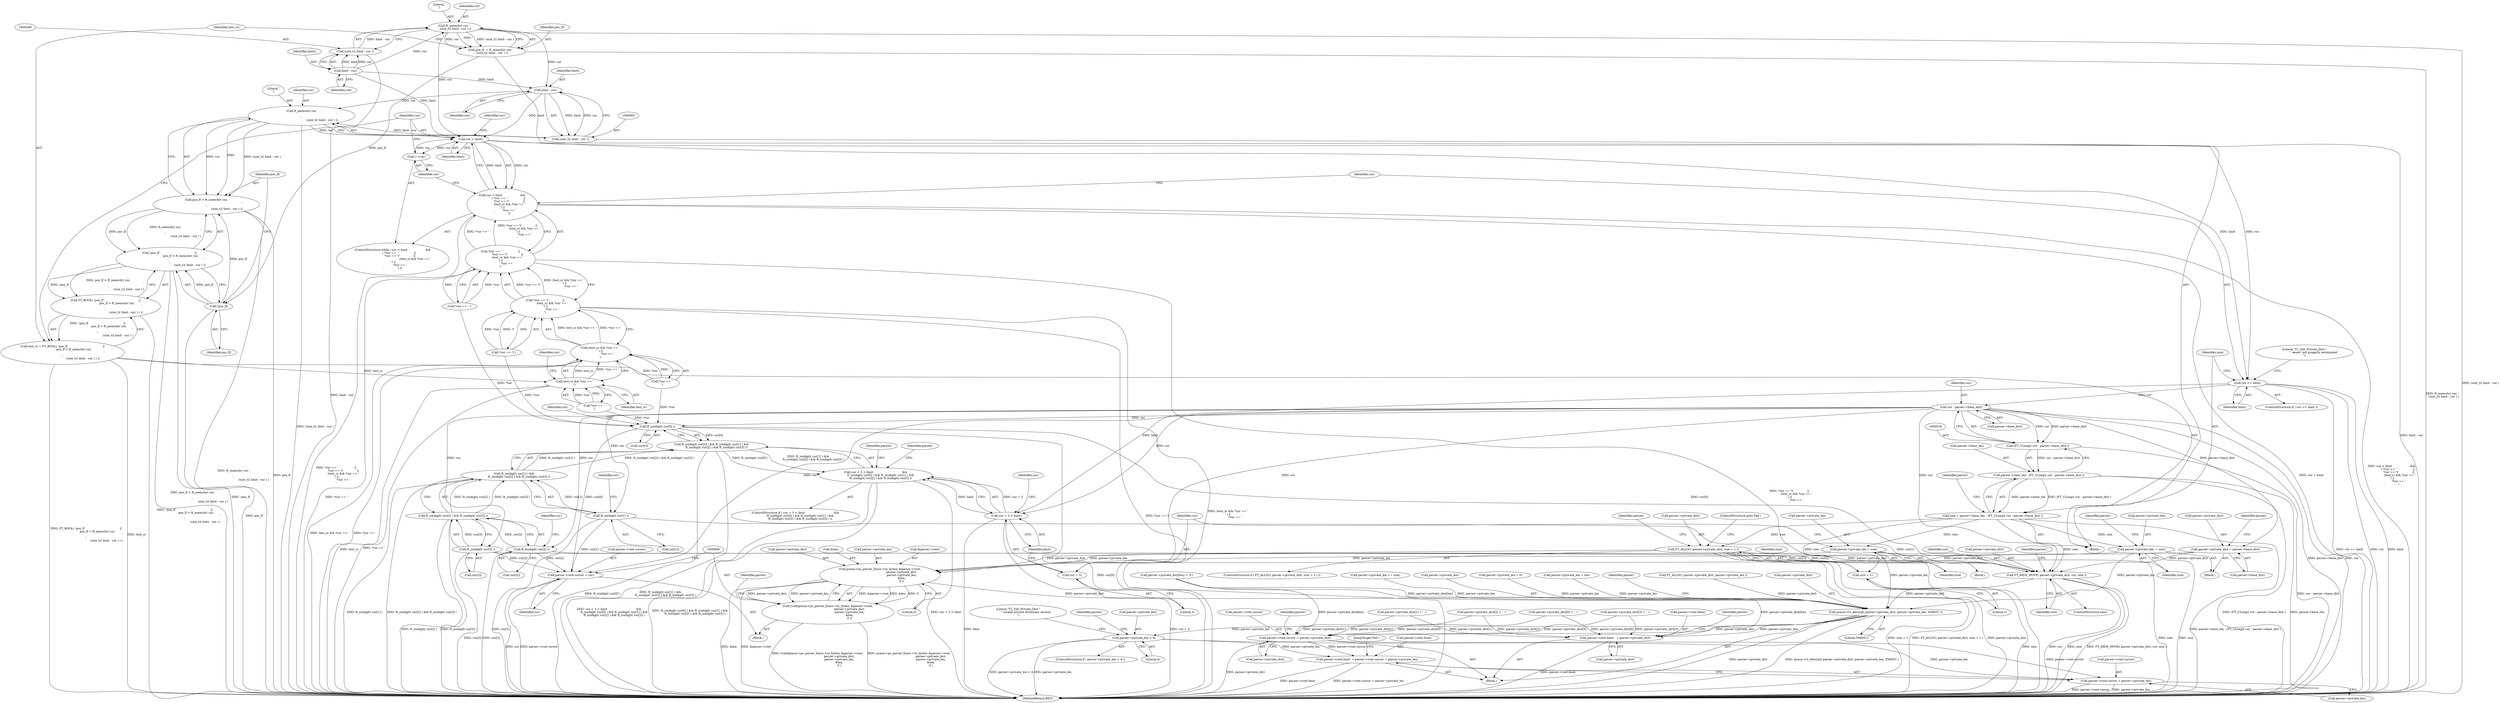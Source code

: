 digraph "0_savannah_e3058617f384cb6709f3878f753fa17aca9e3a30@API" {
"1000445" [label="(Call,ft_memchr( cur, '\n', (size_t)( limit - cur ) ))"];
"1000450" [label="(Call,limit - cur)"];
"1000448" [label="(Call,(size_t)( limit - cur ))"];
"1000443" [label="(Call,pos_lf  = ft_memchr( cur, '\n', (size_t)( limit - cur ) ))"];
"1000457" [label="(Call,!pos_lf)"];
"1000456" [label="(Call,!pos_lf                                       ||\n                         pos_lf > ft_memchr( cur,\n                                             '\r',\n                                             (size_t)( limit - cur ) ))"];
"1000455" [label="(Call,FT_BOOL( !pos_lf                                       ||\n                         pos_lf > ft_memchr( cur,\n                                             '\r',\n                                             (size_t)( limit - cur ) ) ))"];
"1000453" [label="(Call,test_cr = FT_BOOL( !pos_lf                                       ||\n                         pos_lf > ft_memchr( cur,\n                                             '\r',\n                                             (size_t)( limit - cur ) ) ))"];
"1000485" [label="(Call,test_cr && *cur == '\r')"];
"1000484" [label="(Call,(test_cr && *cur == '\r' ) ||\n                *cur == '\n')"];
"1000479" [label="(Call,*cur == '\t'               ||\n                (test_cr && *cur == '\r' ) ||\n                *cur == '\n')"];
"1000474" [label="(Call,*cur == ' '                ||\n                *cur == '\t'               ||\n                (test_cr && *cur == '\r' ) ||\n                *cur == '\n')"];
"1000470" [label="(Call,cur < limit                    &&\n              ( *cur == ' '                ||\n                *cur == '\t'               ||\n                (test_cr && *cur == '\r' ) ||\n                *cur == '\n'               ))"];
"1000459" [label="(Call,pos_lf > ft_memchr( cur,\n                                             '\r',\n                                             (size_t)( limit - cur ) ))"];
"1000466" [label="(Call,limit - cur)"];
"1000461" [label="(Call,ft_memchr( cur,\n                                             '\r',\n                                             (size_t)( limit - cur ) ))"];
"1000471" [label="(Call,cur < limit)"];
"1000495" [label="(Call,++cur)"];
"1000498" [label="(Call,cur >= limit)"];
"1000517" [label="(Call,cur - parser->base_dict)"];
"1000515" [label="(Call,(FT_ULong)( cur - parser->base_dict ))"];
"1000511" [label="(Call,parser->base_len - (FT_ULong)( cur - parser->base_dict ))"];
"1000509" [label="(Call,size = parser->base_len - (FT_ULong)( cur - parser->base_dict ))"];
"1000528" [label="(Call,FT_ALLOC( parser->private_dict, size + 1 ))"];
"1000607" [label="(Call,psaux->ps_parser_funcs->to_bytes( &parser->root,\n                                                parser->private_dict,\n                                                parser->private_len,\n                                                &len,\n                                                0 ))"];
"1000605" [label="(Call,(void)psaux->ps_parser_funcs->to_bytes( &parser->root,\n                                                parser->private_dict,\n                                                parser->private_len,\n                                                &len,\n                                                0 ))"];
"1000640" [label="(Call,psaux->t1_decrypt( parser->private_dict, parser->private_len, 55665U ))"];
"1000649" [label="(Call,parser->private_len < 4)"];
"1000708" [label="(Call,parser->root.limit  = parser->root.cursor + parser->private_len)"];
"1000714" [label="(Call,parser->root.cursor + parser->private_len)"];
"1000690" [label="(Call,parser->root.base   = parser->private_dict)"];
"1000699" [label="(Call,parser->root.cursor = parser->private_dict)"];
"1000634" [label="(Call,FT_MEM_MOVE( parser->private_dict, cur, size ))"];
"1000532" [label="(Call,size + 1)"];
"1000536" [label="(Call,parser->private_len = size)"];
"1000555" [label="(Call,parser->private_len  = size)"];
"1000548" [label="(Call,parser->private_dict = parser->base_dict)"];
"1000572" [label="(Call,cur + 3 < limit)"];
"1000571" [label="(Call,cur + 3 < limit                                &&\n           ft_isxdigit( cur[0] ) && ft_isxdigit( cur[1] ) &&\n           ft_isxdigit( cur[2] ) && ft_isxdigit( cur[3] ))"];
"1000573" [label="(Call,cur + 3)"];
"1000578" [label="(Call,ft_isxdigit( cur[0] ))"];
"1000577" [label="(Call,ft_isxdigit( cur[0] ) && ft_isxdigit( cur[1] ) &&\n           ft_isxdigit( cur[2] ) && ft_isxdigit( cur[3] ))"];
"1000598" [label="(Call,parser->root.cursor = cur)"];
"1000583" [label="(Call,ft_isxdigit( cur[1] ))"];
"1000582" [label="(Call,ft_isxdigit( cur[1] ) &&\n           ft_isxdigit( cur[2] ) && ft_isxdigit( cur[3] ))"];
"1000588" [label="(Call,ft_isxdigit( cur[2] ))"];
"1000587" [label="(Call,ft_isxdigit( cur[2] ) && ft_isxdigit( cur[3] ))"];
"1000592" [label="(Call,ft_isxdigit( cur[3] ))"];
"1000464" [label="(Call,(size_t)( limit - cur ))"];
"1000641" [label="(Call,parser->private_dict)"];
"1000484" [label="(Call,(test_cr && *cur == '\r' ) ||\n                *cur == '\n')"];
"1000500" [label="(Identifier,limit)"];
"1000272" [label="(Block,)"];
"1000640" [label="(Call,psaux->t1_decrypt( parser->private_dict, parser->private_len, 55665U ))"];
"1000607" [label="(Call,psaux->ps_parser_funcs->to_bytes( &parser->root,\n                                                parser->private_dict,\n                                                parser->private_len,\n                                                &len,\n                                                0 ))"];
"1000468" [label="(Identifier,cur)"];
"1000452" [label="(Identifier,cur)"];
"1000705" [label="(Call,parser->private_dict)"];
"1000570" [label="(ControlStructure,if ( cur + 3 < limit                                &&\n           ft_isxdigit( cur[0] ) && ft_isxdigit( cur[1] ) &&\n           ft_isxdigit( cur[2] ) && ft_isxdigit( cur[3] ) ))"];
"1000549" [label="(Call,parser->private_dict)"];
"1000708" [label="(Call,parser->root.limit  = parser->root.cursor + parser->private_len)"];
"1000462" [label="(Identifier,cur)"];
"1000472" [label="(Identifier,cur)"];
"1000456" [label="(Call,!pos_lf                                       ||\n                         pos_lf > ft_memchr( cur,\n                                             '\r',\n                                             (size_t)( limit - cur ) ))"];
"1000572" [label="(Call,cur + 3 < limit)"];
"1000447" [label="(Literal,'\n')"];
"1000497" [label="(ControlStructure,if ( cur >= limit ))"];
"1000266" [label="(Call,parser->private_len += size)"];
"1000571" [label="(Call,cur + 3 < limit                                &&\n           ft_isxdigit( cur[0] ) && ft_isxdigit( cur[1] ) &&\n           ft_isxdigit( cur[2] ) && ft_isxdigit( cur[3] ))"];
"1000471" [label="(Call,cur < limit)"];
"1000458" [label="(Identifier,pos_lf)"];
"1000638" [label="(Identifier,cur)"];
"1000486" [label="(Identifier,test_cr)"];
"1000720" [label="(Call,parser->private_len)"];
"1000644" [label="(Call,parser->private_len)"];
"1000620" [label="(Literal,0)"];
"1000605" [label="(Call,(void)psaux->ps_parser_funcs->to_bytes( &parser->root,\n                                                parser->private_dict,\n                                                parser->private_len,\n                                                &len,\n                                                0 ))"];
"1000690" [label="(Call,parser->root.base   = parser->private_dict)"];
"1000576" [label="(Identifier,limit)"];
"1000696" [label="(Call,parser->private_dict)"];
"1000615" [label="(Call,parser->private_len)"];
"1000700" [label="(Call,parser->root.cursor)"];
"1000455" [label="(Call,FT_BOOL( !pos_lf                                       ||\n                         pos_lf > ft_memchr( cur,\n                                             '\r',\n                                             (size_t)( limit - cur ) ) ))"];
"1000519" [label="(Call,parser->base_dict)"];
"1000477" [label="(Identifier,cur)"];
"1000515" [label="(Call,(FT_ULong)( cur - parser->base_dict ))"];
"1000579" [label="(Call,cur[0])"];
"1000578" [label="(Call,ft_isxdigit( cur[0] ))"];
"1000555" [label="(Call,parser->private_len  = size)"];
"1000141" [label="(Block,)"];
"1000445" [label="(Call,ft_memchr( cur, '\n', (size_t)( limit - cur ) ))"];
"1000510" [label="(Identifier,size)"];
"1000699" [label="(Call,parser->root.cursor = parser->private_dict)"];
"1000669" [label="(Call,parser->private_dict[1] = ' ')"];
"1000491" [label="(Call,*cur == '\n')"];
"1000538" [label="(Identifier,parser)"];
"1000650" [label="(Call,parser->private_len)"];
"1000512" [label="(Call,parser->base_len)"];
"1000469" [label="(ControlStructure,while ( cur < limit                    &&\n              ( *cur == ' '                ||\n                *cur == '\t'               ||\n                (test_cr && *cur == '\r' ) ||\n                *cur == '\n'               ) ))"];
"1000475" [label="(Call,*cur == ' ')"];
"1000229" [label="(Call,parser->private_len = 0)"];
"1000608" [label="(Call,&parser->root)"];
"1000711" [label="(Identifier,parser)"];
"1000683" [label="(Call,parser->private_dict[3] = ' ')"];
"1000557" [label="(Identifier,parser)"];
"1000470" [label="(Call,cur < limit                    &&\n              ( *cur == ' '                ||\n                *cur == '\t'               ||\n                (test_cr && *cur == '\r' ) ||\n                *cur == '\n'               ))"];
"1000450" [label="(Call,limit - cur)"];
"1000473" [label="(Identifier,limit)"];
"1000532" [label="(Call,size + 1)"];
"1000639" [label="(Identifier,size)"];
"1000542" [label="(Block,)"];
"1000575" [label="(Literal,3)"];
"1000582" [label="(Call,ft_isxdigit( cur[1] ) &&\n           ft_isxdigit( cur[2] ) && ft_isxdigit( cur[3] ))"];
"1000633" [label="(ControlStructure,else)"];
"1000463" [label="(Literal,'\r')"];
"1000662" [label="(Call,parser->private_dict[0] = ' ')"];
"1000593" [label="(Call,cur[3])"];
"1000474" [label="(Call,*cur == ' '                ||\n                *cur == '\t'               ||\n                (test_cr && *cur == '\r' ) ||\n                *cur == '\n')"];
"1000727" [label="(MethodReturn,RET)"];
"1000536" [label="(Call,parser->private_len = size)"];
"1000460" [label="(Identifier,pos_lf)"];
"1000612" [label="(Call,parser->private_dict)"];
"1000459" [label="(Call,pos_lf > ft_memchr( cur,\n                                             '\r',\n                                             (size_t)( limit - cur ) ))"];
"1000499" [label="(Identifier,cur)"];
"1000503" [label="(Literal,\"T1_Get_Private_Dict:\"\n                   \" `eexec' not properly terminated\n\")"];
"1000723" [label="(JumpTarget,Fail:)"];
"1000584" [label="(Call,cur[1])"];
"1000635" [label="(Call,parser->private_dict)"];
"1000656" [label="(Literal,\"T1_Get_Private_Dict:\"\n                 \" invalid private dictionary section\n\")"];
"1000457" [label="(Call,!pos_lf)"];
"1000583" [label="(Call,ft_isxdigit( cur[1] ))"];
"1000588" [label="(Call,ft_isxdigit( cur[2] ))"];
"1000443" [label="(Call,pos_lf  = ft_memchr( cur, '\n', (size_t)( limit - cur ) ))"];
"1000537" [label="(Call,parser->private_len)"];
"1000634" [label="(Call,FT_MEM_MOVE( parser->private_dict, cur, size ))"];
"1000621" [label="(Call,parser->private_len = len)"];
"1000559" [label="(Identifier,size)"];
"1000466" [label="(Call,limit - cur)"];
"1000552" [label="(Call,parser->base_dict)"];
"1000598" [label="(Call,parser->root.cursor = cur)"];
"1000464" [label="(Call,(size_t)( limit - cur ))"];
"1000691" [label="(Call,parser->root.base)"];
"1000493" [label="(Identifier,cur)"];
"1000496" [label="(Identifier,cur)"];
"1000577" [label="(Call,ft_isxdigit( cur[0] ) && ft_isxdigit( cur[1] ) &&\n           ft_isxdigit( cur[2] ) && ft_isxdigit( cur[3] ))"];
"1000511" [label="(Call,parser->base_len - (FT_ULong)( cur - parser->base_dict ))"];
"1000715" [label="(Call,parser->root.cursor)"];
"1000495" [label="(Call,++cur)"];
"1000498" [label="(Call,cur >= limit)"];
"1000626" [label="(Call,parser->private_dict[len] = '\0')"];
"1000580" [label="(Identifier,cur)"];
"1000601" [label="(Identifier,parser)"];
"1000648" [label="(ControlStructure,if ( parser->private_len < 4 ))"];
"1000665" [label="(Identifier,parser)"];
"1000479" [label="(Call,*cur == '\t'               ||\n                (test_cr && *cur == '\r' ) ||\n                *cur == '\n')"];
"1000642" [label="(Identifier,parser)"];
"1000604" [label="(Identifier,cur)"];
"1000509" [label="(Call,size = parser->base_len - (FT_ULong)( cur - parser->base_dict ))"];
"1000585" [label="(Identifier,cur)"];
"1000562" [label="(Identifier,parser)"];
"1000653" [label="(Literal,4)"];
"1000487" [label="(Call,*cur == '\r')"];
"1000548" [label="(Call,parser->private_dict = parser->base_dict)"];
"1000623" [label="(Identifier,parser)"];
"1000587" [label="(Call,ft_isxdigit( cur[2] ) && ft_isxdigit( cur[3] ))"];
"1000451" [label="(Identifier,limit)"];
"1000454" [label="(Identifier,test_cr)"];
"1000594" [label="(Identifier,cur)"];
"1000529" [label="(Call,parser->private_dict)"];
"1000533" [label="(Identifier,size)"];
"1000556" [label="(Call,parser->private_len)"];
"1000446" [label="(Identifier,cur)"];
"1000590" [label="(Identifier,cur)"];
"1000480" [label="(Call,*cur == '\t')"];
"1000526" [label="(Block,)"];
"1000618" [label="(Call,&len)"];
"1000534" [label="(Literal,1)"];
"1000528" [label="(Call,FT_ALLOC( parser->private_dict, size + 1 ))"];
"1000527" [label="(ControlStructure,if ( FT_ALLOC( parser->private_dict, size + 1 ) ))"];
"1000467" [label="(Identifier,limit)"];
"1000636" [label="(Identifier,parser)"];
"1000596" [label="(Block,)"];
"1000517" [label="(Call,cur - parser->base_dict)"];
"1000647" [label="(Literal,55665U)"];
"1000651" [label="(Identifier,parser)"];
"1000485" [label="(Call,test_cr && *cur == '\r')"];
"1000221" [label="(Call,FT_ALLOC( parser->private_dict, parser->private_len ))"];
"1000573" [label="(Call,cur + 3)"];
"1000589" [label="(Call,cur[2])"];
"1000574" [label="(Identifier,cur)"];
"1000448" [label="(Call,(size_t)( limit - cur ))"];
"1000540" [label="(Identifier,size)"];
"1000524" [label="(Identifier,parser)"];
"1000461" [label="(Call,ft_memchr( cur,\n                                             '\r',\n                                             (size_t)( limit - cur ) ))"];
"1000535" [label="(ControlStructure,goto Fail;)"];
"1000453" [label="(Call,test_cr = FT_BOOL( !pos_lf                                       ||\n                         pos_lf > ft_memchr( cur,\n                                             '\r',\n                                             (size_t)( limit - cur ) ) ))"];
"1000592" [label="(Call,ft_isxdigit( cur[3] ))"];
"1000444" [label="(Identifier,pos_lf)"];
"1000599" [label="(Call,parser->root.cursor)"];
"1000676" [label="(Call,parser->private_dict[2] = ' ')"];
"1000702" [label="(Identifier,parser)"];
"1000714" [label="(Call,parser->root.cursor + parser->private_len)"];
"1000709" [label="(Call,parser->root.limit)"];
"1000649" [label="(Call,parser->private_len < 4)"];
"1000518" [label="(Identifier,cur)"];
"1000445" -> "1000443"  [label="AST: "];
"1000445" -> "1000448"  [label="CFG: "];
"1000446" -> "1000445"  [label="AST: "];
"1000447" -> "1000445"  [label="AST: "];
"1000448" -> "1000445"  [label="AST: "];
"1000443" -> "1000445"  [label="CFG: "];
"1000445" -> "1000727"  [label="DDG: (size_t)( limit - cur )"];
"1000445" -> "1000443"  [label="DDG: cur"];
"1000445" -> "1000443"  [label="DDG: '\n'"];
"1000445" -> "1000443"  [label="DDG: (size_t)( limit - cur )"];
"1000450" -> "1000445"  [label="DDG: cur"];
"1000448" -> "1000445"  [label="DDG: limit - cur"];
"1000445" -> "1000466"  [label="DDG: cur"];
"1000445" -> "1000471"  [label="DDG: cur"];
"1000450" -> "1000448"  [label="AST: "];
"1000450" -> "1000452"  [label="CFG: "];
"1000451" -> "1000450"  [label="AST: "];
"1000452" -> "1000450"  [label="AST: "];
"1000448" -> "1000450"  [label="CFG: "];
"1000450" -> "1000448"  [label="DDG: limit"];
"1000450" -> "1000448"  [label="DDG: cur"];
"1000450" -> "1000466"  [label="DDG: limit"];
"1000450" -> "1000471"  [label="DDG: limit"];
"1000449" -> "1000448"  [label="AST: "];
"1000448" -> "1000727"  [label="DDG: limit - cur"];
"1000443" -> "1000272"  [label="AST: "];
"1000444" -> "1000443"  [label="AST: "];
"1000454" -> "1000443"  [label="CFG: "];
"1000443" -> "1000727"  [label="DDG: ft_memchr( cur, '\n', (size_t)( limit - cur ) )"];
"1000443" -> "1000457"  [label="DDG: pos_lf"];
"1000457" -> "1000456"  [label="AST: "];
"1000457" -> "1000458"  [label="CFG: "];
"1000458" -> "1000457"  [label="AST: "];
"1000460" -> "1000457"  [label="CFG: "];
"1000456" -> "1000457"  [label="CFG: "];
"1000457" -> "1000727"  [label="DDG: pos_lf"];
"1000457" -> "1000456"  [label="DDG: pos_lf"];
"1000457" -> "1000459"  [label="DDG: pos_lf"];
"1000456" -> "1000455"  [label="AST: "];
"1000456" -> "1000459"  [label="CFG: "];
"1000459" -> "1000456"  [label="AST: "];
"1000455" -> "1000456"  [label="CFG: "];
"1000456" -> "1000727"  [label="DDG: pos_lf > ft_memchr( cur,\n                                             '\r',\n                                             (size_t)( limit - cur ) )"];
"1000456" -> "1000727"  [label="DDG: !pos_lf"];
"1000456" -> "1000455"  [label="DDG: !pos_lf"];
"1000456" -> "1000455"  [label="DDG: pos_lf > ft_memchr( cur,\n                                             '\r',\n                                             (size_t)( limit - cur ) )"];
"1000459" -> "1000456"  [label="DDG: pos_lf"];
"1000459" -> "1000456"  [label="DDG: ft_memchr( cur,\n                                             '\r',\n                                             (size_t)( limit - cur ) )"];
"1000455" -> "1000453"  [label="AST: "];
"1000453" -> "1000455"  [label="CFG: "];
"1000455" -> "1000727"  [label="DDG: !pos_lf                                       ||\n                         pos_lf > ft_memchr( cur,\n                                             '\r',\n                                             (size_t)( limit - cur ) )"];
"1000455" -> "1000453"  [label="DDG: !pos_lf                                       ||\n                         pos_lf > ft_memchr( cur,\n                                             '\r',\n                                             (size_t)( limit - cur ) )"];
"1000453" -> "1000272"  [label="AST: "];
"1000454" -> "1000453"  [label="AST: "];
"1000472" -> "1000453"  [label="CFG: "];
"1000453" -> "1000727"  [label="DDG: FT_BOOL( !pos_lf                                       ||\n                         pos_lf > ft_memchr( cur,\n                                             '\r',\n                                             (size_t)( limit - cur ) ) )"];
"1000453" -> "1000727"  [label="DDG: test_cr"];
"1000453" -> "1000485"  [label="DDG: test_cr"];
"1000485" -> "1000484"  [label="AST: "];
"1000485" -> "1000486"  [label="CFG: "];
"1000485" -> "1000487"  [label="CFG: "];
"1000486" -> "1000485"  [label="AST: "];
"1000487" -> "1000485"  [label="AST: "];
"1000493" -> "1000485"  [label="CFG: "];
"1000484" -> "1000485"  [label="CFG: "];
"1000485" -> "1000727"  [label="DDG: test_cr"];
"1000485" -> "1000727"  [label="DDG: *cur == '\r'"];
"1000485" -> "1000484"  [label="DDG: test_cr"];
"1000485" -> "1000484"  [label="DDG: *cur == '\r'"];
"1000487" -> "1000485"  [label="DDG: *cur"];
"1000487" -> "1000485"  [label="DDG: '\r'"];
"1000484" -> "1000479"  [label="AST: "];
"1000484" -> "1000491"  [label="CFG: "];
"1000491" -> "1000484"  [label="AST: "];
"1000479" -> "1000484"  [label="CFG: "];
"1000484" -> "1000727"  [label="DDG: *cur == '\n'"];
"1000484" -> "1000727"  [label="DDG: test_cr && *cur == '\r'"];
"1000484" -> "1000479"  [label="DDG: test_cr && *cur == '\r'"];
"1000484" -> "1000479"  [label="DDG: *cur == '\n'"];
"1000491" -> "1000484"  [label="DDG: *cur"];
"1000491" -> "1000484"  [label="DDG: '\n'"];
"1000479" -> "1000474"  [label="AST: "];
"1000479" -> "1000480"  [label="CFG: "];
"1000480" -> "1000479"  [label="AST: "];
"1000474" -> "1000479"  [label="CFG: "];
"1000479" -> "1000727"  [label="DDG: *cur == '\t'"];
"1000479" -> "1000727"  [label="DDG: (test_cr && *cur == '\r' ) ||\n                *cur == '\n'"];
"1000479" -> "1000474"  [label="DDG: *cur == '\t'"];
"1000479" -> "1000474"  [label="DDG: (test_cr && *cur == '\r' ) ||\n                *cur == '\n'"];
"1000480" -> "1000479"  [label="DDG: *cur"];
"1000480" -> "1000479"  [label="DDG: '\t'"];
"1000474" -> "1000470"  [label="AST: "];
"1000474" -> "1000475"  [label="CFG: "];
"1000475" -> "1000474"  [label="AST: "];
"1000470" -> "1000474"  [label="CFG: "];
"1000474" -> "1000727"  [label="DDG: *cur == '\t'               ||\n                (test_cr && *cur == '\r' ) ||\n                *cur == '\n'"];
"1000474" -> "1000727"  [label="DDG: *cur == ' '"];
"1000474" -> "1000470"  [label="DDG: *cur == ' '"];
"1000474" -> "1000470"  [label="DDG: *cur == '\t'               ||\n                (test_cr && *cur == '\r' ) ||\n                *cur == '\n'"];
"1000475" -> "1000474"  [label="DDG: *cur"];
"1000475" -> "1000474"  [label="DDG: ' '"];
"1000470" -> "1000469"  [label="AST: "];
"1000470" -> "1000471"  [label="CFG: "];
"1000471" -> "1000470"  [label="AST: "];
"1000496" -> "1000470"  [label="CFG: "];
"1000499" -> "1000470"  [label="CFG: "];
"1000470" -> "1000727"  [label="DDG: *cur == ' '                ||\n                *cur == '\t'               ||\n                (test_cr && *cur == '\r' ) ||\n                *cur == '\n'"];
"1000470" -> "1000727"  [label="DDG: cur < limit"];
"1000470" -> "1000727"  [label="DDG: cur < limit                    &&\n              ( *cur == ' '                ||\n                *cur == '\t'               ||\n                (test_cr && *cur == '\r' ) ||\n                *cur == '\n'               )"];
"1000471" -> "1000470"  [label="DDG: cur"];
"1000471" -> "1000470"  [label="DDG: limit"];
"1000459" -> "1000461"  [label="CFG: "];
"1000460" -> "1000459"  [label="AST: "];
"1000461" -> "1000459"  [label="AST: "];
"1000459" -> "1000727"  [label="DDG: ft_memchr( cur,\n                                             '\r',\n                                             (size_t)( limit - cur ) )"];
"1000459" -> "1000727"  [label="DDG: pos_lf"];
"1000461" -> "1000459"  [label="DDG: cur"];
"1000461" -> "1000459"  [label="DDG: '\r'"];
"1000461" -> "1000459"  [label="DDG: (size_t)( limit - cur )"];
"1000466" -> "1000464"  [label="AST: "];
"1000466" -> "1000468"  [label="CFG: "];
"1000467" -> "1000466"  [label="AST: "];
"1000468" -> "1000466"  [label="AST: "];
"1000464" -> "1000466"  [label="CFG: "];
"1000466" -> "1000461"  [label="DDG: cur"];
"1000466" -> "1000464"  [label="DDG: limit"];
"1000466" -> "1000464"  [label="DDG: cur"];
"1000466" -> "1000471"  [label="DDG: limit"];
"1000461" -> "1000464"  [label="CFG: "];
"1000462" -> "1000461"  [label="AST: "];
"1000463" -> "1000461"  [label="AST: "];
"1000464" -> "1000461"  [label="AST: "];
"1000461" -> "1000727"  [label="DDG: (size_t)( limit - cur )"];
"1000464" -> "1000461"  [label="DDG: limit - cur"];
"1000461" -> "1000471"  [label="DDG: cur"];
"1000471" -> "1000473"  [label="CFG: "];
"1000472" -> "1000471"  [label="AST: "];
"1000473" -> "1000471"  [label="AST: "];
"1000477" -> "1000471"  [label="CFG: "];
"1000495" -> "1000471"  [label="DDG: cur"];
"1000471" -> "1000495"  [label="DDG: cur"];
"1000471" -> "1000498"  [label="DDG: cur"];
"1000471" -> "1000498"  [label="DDG: limit"];
"1000495" -> "1000469"  [label="AST: "];
"1000495" -> "1000496"  [label="CFG: "];
"1000496" -> "1000495"  [label="AST: "];
"1000472" -> "1000495"  [label="CFG: "];
"1000498" -> "1000497"  [label="AST: "];
"1000498" -> "1000500"  [label="CFG: "];
"1000499" -> "1000498"  [label="AST: "];
"1000500" -> "1000498"  [label="AST: "];
"1000503" -> "1000498"  [label="CFG: "];
"1000510" -> "1000498"  [label="CFG: "];
"1000498" -> "1000727"  [label="DDG: cur >= limit"];
"1000498" -> "1000727"  [label="DDG: cur"];
"1000498" -> "1000727"  [label="DDG: limit"];
"1000498" -> "1000517"  [label="DDG: cur"];
"1000498" -> "1000572"  [label="DDG: limit"];
"1000517" -> "1000515"  [label="AST: "];
"1000517" -> "1000519"  [label="CFG: "];
"1000518" -> "1000517"  [label="AST: "];
"1000519" -> "1000517"  [label="AST: "];
"1000515" -> "1000517"  [label="CFG: "];
"1000517" -> "1000727"  [label="DDG: parser->base_dict"];
"1000517" -> "1000727"  [label="DDG: cur"];
"1000517" -> "1000515"  [label="DDG: cur"];
"1000517" -> "1000515"  [label="DDG: parser->base_dict"];
"1000517" -> "1000548"  [label="DDG: parser->base_dict"];
"1000517" -> "1000572"  [label="DDG: cur"];
"1000517" -> "1000573"  [label="DDG: cur"];
"1000517" -> "1000578"  [label="DDG: cur"];
"1000517" -> "1000583"  [label="DDG: cur"];
"1000517" -> "1000588"  [label="DDG: cur"];
"1000517" -> "1000592"  [label="DDG: cur"];
"1000517" -> "1000598"  [label="DDG: cur"];
"1000517" -> "1000634"  [label="DDG: cur"];
"1000515" -> "1000511"  [label="AST: "];
"1000516" -> "1000515"  [label="AST: "];
"1000511" -> "1000515"  [label="CFG: "];
"1000515" -> "1000727"  [label="DDG: cur - parser->base_dict"];
"1000515" -> "1000511"  [label="DDG: cur - parser->base_dict"];
"1000511" -> "1000509"  [label="AST: "];
"1000512" -> "1000511"  [label="AST: "];
"1000509" -> "1000511"  [label="CFG: "];
"1000511" -> "1000727"  [label="DDG: (FT_ULong)( cur - parser->base_dict )"];
"1000511" -> "1000727"  [label="DDG: parser->base_len"];
"1000511" -> "1000509"  [label="DDG: parser->base_len"];
"1000511" -> "1000509"  [label="DDG: (FT_ULong)( cur - parser->base_dict )"];
"1000509" -> "1000272"  [label="AST: "];
"1000510" -> "1000509"  [label="AST: "];
"1000524" -> "1000509"  [label="CFG: "];
"1000509" -> "1000727"  [label="DDG: parser->base_len - (FT_ULong)( cur - parser->base_dict )"];
"1000509" -> "1000528"  [label="DDG: size"];
"1000509" -> "1000532"  [label="DDG: size"];
"1000509" -> "1000536"  [label="DDG: size"];
"1000509" -> "1000555"  [label="DDG: size"];
"1000509" -> "1000634"  [label="DDG: size"];
"1000528" -> "1000527"  [label="AST: "];
"1000528" -> "1000532"  [label="CFG: "];
"1000529" -> "1000528"  [label="AST: "];
"1000532" -> "1000528"  [label="AST: "];
"1000535" -> "1000528"  [label="CFG: "];
"1000538" -> "1000528"  [label="CFG: "];
"1000528" -> "1000727"  [label="DDG: FT_ALLOC( parser->private_dict, size + 1 )"];
"1000528" -> "1000727"  [label="DDG: parser->private_dict"];
"1000528" -> "1000727"  [label="DDG: size + 1"];
"1000528" -> "1000607"  [label="DDG: parser->private_dict"];
"1000528" -> "1000634"  [label="DDG: parser->private_dict"];
"1000607" -> "1000605"  [label="AST: "];
"1000607" -> "1000620"  [label="CFG: "];
"1000608" -> "1000607"  [label="AST: "];
"1000612" -> "1000607"  [label="AST: "];
"1000615" -> "1000607"  [label="AST: "];
"1000618" -> "1000607"  [label="AST: "];
"1000620" -> "1000607"  [label="AST: "];
"1000605" -> "1000607"  [label="CFG: "];
"1000607" -> "1000727"  [label="DDG: &len"];
"1000607" -> "1000727"  [label="DDG: &parser->root"];
"1000607" -> "1000605"  [label="DDG: &parser->root"];
"1000607" -> "1000605"  [label="DDG: &len"];
"1000607" -> "1000605"  [label="DDG: 0"];
"1000607" -> "1000605"  [label="DDG: parser->private_dict"];
"1000607" -> "1000605"  [label="DDG: parser->private_len"];
"1000548" -> "1000607"  [label="DDG: parser->private_dict"];
"1000555" -> "1000607"  [label="DDG: parser->private_len"];
"1000536" -> "1000607"  [label="DDG: parser->private_len"];
"1000607" -> "1000640"  [label="DDG: parser->private_dict"];
"1000605" -> "1000596"  [label="AST: "];
"1000606" -> "1000605"  [label="AST: "];
"1000623" -> "1000605"  [label="CFG: "];
"1000605" -> "1000727"  [label="DDG: psaux->ps_parser_funcs->to_bytes( &parser->root,\n                                                parser->private_dict,\n                                                parser->private_len,\n                                                &len,\n                                                0 )"];
"1000605" -> "1000727"  [label="DDG: (void)psaux->ps_parser_funcs->to_bytes( &parser->root,\n                                                parser->private_dict,\n                                                parser->private_len,\n                                                &len,\n                                                0 )"];
"1000640" -> "1000141"  [label="AST: "];
"1000640" -> "1000647"  [label="CFG: "];
"1000641" -> "1000640"  [label="AST: "];
"1000644" -> "1000640"  [label="AST: "];
"1000647" -> "1000640"  [label="AST: "];
"1000651" -> "1000640"  [label="CFG: "];
"1000640" -> "1000727"  [label="DDG: parser->private_dict"];
"1000640" -> "1000727"  [label="DDG: psaux->t1_decrypt( parser->private_dict, parser->private_len, 55665U )"];
"1000626" -> "1000640"  [label="DDG: parser->private_dict[len]"];
"1000634" -> "1000640"  [label="DDG: parser->private_dict"];
"1000221" -> "1000640"  [label="DDG: parser->private_dict"];
"1000621" -> "1000640"  [label="DDG: parser->private_len"];
"1000266" -> "1000640"  [label="DDG: parser->private_len"];
"1000555" -> "1000640"  [label="DDG: parser->private_len"];
"1000229" -> "1000640"  [label="DDG: parser->private_len"];
"1000536" -> "1000640"  [label="DDG: parser->private_len"];
"1000640" -> "1000649"  [label="DDG: parser->private_len"];
"1000640" -> "1000690"  [label="DDG: parser->private_dict"];
"1000640" -> "1000699"  [label="DDG: parser->private_dict"];
"1000649" -> "1000648"  [label="AST: "];
"1000649" -> "1000653"  [label="CFG: "];
"1000650" -> "1000649"  [label="AST: "];
"1000653" -> "1000649"  [label="AST: "];
"1000656" -> "1000649"  [label="CFG: "];
"1000665" -> "1000649"  [label="CFG: "];
"1000649" -> "1000727"  [label="DDG: parser->private_len"];
"1000649" -> "1000727"  [label="DDG: parser->private_len < 4"];
"1000649" -> "1000708"  [label="DDG: parser->private_len"];
"1000649" -> "1000714"  [label="DDG: parser->private_len"];
"1000708" -> "1000141"  [label="AST: "];
"1000708" -> "1000714"  [label="CFG: "];
"1000709" -> "1000708"  [label="AST: "];
"1000714" -> "1000708"  [label="AST: "];
"1000723" -> "1000708"  [label="CFG: "];
"1000708" -> "1000727"  [label="DDG: parser->root.cursor + parser->private_len"];
"1000708" -> "1000727"  [label="DDG: parser->root.limit"];
"1000699" -> "1000708"  [label="DDG: parser->root.cursor"];
"1000714" -> "1000720"  [label="CFG: "];
"1000715" -> "1000714"  [label="AST: "];
"1000720" -> "1000714"  [label="AST: "];
"1000714" -> "1000727"  [label="DDG: parser->root.cursor"];
"1000714" -> "1000727"  [label="DDG: parser->private_len"];
"1000699" -> "1000714"  [label="DDG: parser->root.cursor"];
"1000690" -> "1000141"  [label="AST: "];
"1000690" -> "1000696"  [label="CFG: "];
"1000691" -> "1000690"  [label="AST: "];
"1000696" -> "1000690"  [label="AST: "];
"1000702" -> "1000690"  [label="CFG: "];
"1000690" -> "1000727"  [label="DDG: parser->root.base"];
"1000676" -> "1000690"  [label="DDG: parser->private_dict[2]"];
"1000626" -> "1000690"  [label="DDG: parser->private_dict[len]"];
"1000669" -> "1000690"  [label="DDG: parser->private_dict[1]"];
"1000683" -> "1000690"  [label="DDG: parser->private_dict[3]"];
"1000662" -> "1000690"  [label="DDG: parser->private_dict[0]"];
"1000699" -> "1000141"  [label="AST: "];
"1000699" -> "1000705"  [label="CFG: "];
"1000700" -> "1000699"  [label="AST: "];
"1000705" -> "1000699"  [label="AST: "];
"1000711" -> "1000699"  [label="CFG: "];
"1000699" -> "1000727"  [label="DDG: parser->private_dict"];
"1000676" -> "1000699"  [label="DDG: parser->private_dict[2]"];
"1000626" -> "1000699"  [label="DDG: parser->private_dict[len]"];
"1000669" -> "1000699"  [label="DDG: parser->private_dict[1]"];
"1000683" -> "1000699"  [label="DDG: parser->private_dict[3]"];
"1000662" -> "1000699"  [label="DDG: parser->private_dict[0]"];
"1000634" -> "1000633"  [label="AST: "];
"1000634" -> "1000639"  [label="CFG: "];
"1000635" -> "1000634"  [label="AST: "];
"1000638" -> "1000634"  [label="AST: "];
"1000639" -> "1000634"  [label="AST: "];
"1000642" -> "1000634"  [label="CFG: "];
"1000634" -> "1000727"  [label="DDG: cur"];
"1000634" -> "1000727"  [label="DDG: size"];
"1000634" -> "1000727"  [label="DDG: FT_MEM_MOVE( parser->private_dict, cur, size )"];
"1000548" -> "1000634"  [label="DDG: parser->private_dict"];
"1000578" -> "1000634"  [label="DDG: cur[0]"];
"1000588" -> "1000634"  [label="DDG: cur[2]"];
"1000583" -> "1000634"  [label="DDG: cur[1]"];
"1000592" -> "1000634"  [label="DDG: cur[3]"];
"1000532" -> "1000534"  [label="CFG: "];
"1000533" -> "1000532"  [label="AST: "];
"1000534" -> "1000532"  [label="AST: "];
"1000532" -> "1000727"  [label="DDG: size"];
"1000536" -> "1000526"  [label="AST: "];
"1000536" -> "1000540"  [label="CFG: "];
"1000537" -> "1000536"  [label="AST: "];
"1000540" -> "1000536"  [label="AST: "];
"1000574" -> "1000536"  [label="CFG: "];
"1000536" -> "1000727"  [label="DDG: size"];
"1000555" -> "1000542"  [label="AST: "];
"1000555" -> "1000559"  [label="CFG: "];
"1000556" -> "1000555"  [label="AST: "];
"1000559" -> "1000555"  [label="AST: "];
"1000562" -> "1000555"  [label="CFG: "];
"1000555" -> "1000727"  [label="DDG: size"];
"1000548" -> "1000542"  [label="AST: "];
"1000548" -> "1000552"  [label="CFG: "];
"1000549" -> "1000548"  [label="AST: "];
"1000552" -> "1000548"  [label="AST: "];
"1000557" -> "1000548"  [label="CFG: "];
"1000572" -> "1000571"  [label="AST: "];
"1000572" -> "1000576"  [label="CFG: "];
"1000573" -> "1000572"  [label="AST: "];
"1000576" -> "1000572"  [label="AST: "];
"1000580" -> "1000572"  [label="CFG: "];
"1000571" -> "1000572"  [label="CFG: "];
"1000572" -> "1000727"  [label="DDG: limit"];
"1000572" -> "1000727"  [label="DDG: cur + 3"];
"1000572" -> "1000571"  [label="DDG: cur + 3"];
"1000572" -> "1000571"  [label="DDG: limit"];
"1000571" -> "1000570"  [label="AST: "];
"1000571" -> "1000577"  [label="CFG: "];
"1000577" -> "1000571"  [label="AST: "];
"1000601" -> "1000571"  [label="CFG: "];
"1000636" -> "1000571"  [label="CFG: "];
"1000571" -> "1000727"  [label="DDG: cur + 3 < limit                                &&\n           ft_isxdigit( cur[0] ) && ft_isxdigit( cur[1] ) &&\n           ft_isxdigit( cur[2] ) && ft_isxdigit( cur[3] )"];
"1000571" -> "1000727"  [label="DDG: ft_isxdigit( cur[0] ) && ft_isxdigit( cur[1] ) &&\n           ft_isxdigit( cur[2] ) && ft_isxdigit( cur[3] )"];
"1000571" -> "1000727"  [label="DDG: cur + 3 < limit"];
"1000577" -> "1000571"  [label="DDG: ft_isxdigit( cur[0] )"];
"1000577" -> "1000571"  [label="DDG: ft_isxdigit( cur[1] ) &&\n           ft_isxdigit( cur[2] ) && ft_isxdigit( cur[3] )"];
"1000573" -> "1000575"  [label="CFG: "];
"1000574" -> "1000573"  [label="AST: "];
"1000575" -> "1000573"  [label="AST: "];
"1000576" -> "1000573"  [label="CFG: "];
"1000578" -> "1000577"  [label="AST: "];
"1000578" -> "1000579"  [label="CFG: "];
"1000579" -> "1000578"  [label="AST: "];
"1000585" -> "1000578"  [label="CFG: "];
"1000577" -> "1000578"  [label="CFG: "];
"1000578" -> "1000727"  [label="DDG: cur[0]"];
"1000578" -> "1000577"  [label="DDG: cur[0]"];
"1000487" -> "1000578"  [label="DDG: *cur"];
"1000475" -> "1000578"  [label="DDG: *cur"];
"1000491" -> "1000578"  [label="DDG: *cur"];
"1000480" -> "1000578"  [label="DDG: *cur"];
"1000578" -> "1000598"  [label="DDG: cur[0]"];
"1000577" -> "1000582"  [label="CFG: "];
"1000582" -> "1000577"  [label="AST: "];
"1000577" -> "1000727"  [label="DDG: ft_isxdigit( cur[0] )"];
"1000577" -> "1000727"  [label="DDG: ft_isxdigit( cur[1] ) &&\n           ft_isxdigit( cur[2] ) && ft_isxdigit( cur[3] )"];
"1000582" -> "1000577"  [label="DDG: ft_isxdigit( cur[1] )"];
"1000582" -> "1000577"  [label="DDG: ft_isxdigit( cur[2] ) && ft_isxdigit( cur[3] )"];
"1000598" -> "1000596"  [label="AST: "];
"1000598" -> "1000604"  [label="CFG: "];
"1000599" -> "1000598"  [label="AST: "];
"1000604" -> "1000598"  [label="AST: "];
"1000606" -> "1000598"  [label="CFG: "];
"1000598" -> "1000727"  [label="DDG: parser->root.cursor"];
"1000598" -> "1000727"  [label="DDG: cur"];
"1000588" -> "1000598"  [label="DDG: cur[2]"];
"1000583" -> "1000598"  [label="DDG: cur[1]"];
"1000592" -> "1000598"  [label="DDG: cur[3]"];
"1000583" -> "1000582"  [label="AST: "];
"1000583" -> "1000584"  [label="CFG: "];
"1000584" -> "1000583"  [label="AST: "];
"1000590" -> "1000583"  [label="CFG: "];
"1000582" -> "1000583"  [label="CFG: "];
"1000583" -> "1000727"  [label="DDG: cur[1]"];
"1000583" -> "1000582"  [label="DDG: cur[1]"];
"1000582" -> "1000587"  [label="CFG: "];
"1000587" -> "1000582"  [label="AST: "];
"1000582" -> "1000727"  [label="DDG: ft_isxdigit( cur[1] )"];
"1000582" -> "1000727"  [label="DDG: ft_isxdigit( cur[2] ) && ft_isxdigit( cur[3] )"];
"1000587" -> "1000582"  [label="DDG: ft_isxdigit( cur[2] )"];
"1000587" -> "1000582"  [label="DDG: ft_isxdigit( cur[3] )"];
"1000588" -> "1000587"  [label="AST: "];
"1000588" -> "1000589"  [label="CFG: "];
"1000589" -> "1000588"  [label="AST: "];
"1000594" -> "1000588"  [label="CFG: "];
"1000587" -> "1000588"  [label="CFG: "];
"1000588" -> "1000727"  [label="DDG: cur[2]"];
"1000588" -> "1000587"  [label="DDG: cur[2]"];
"1000587" -> "1000592"  [label="CFG: "];
"1000592" -> "1000587"  [label="AST: "];
"1000587" -> "1000727"  [label="DDG: ft_isxdigit( cur[2] )"];
"1000587" -> "1000727"  [label="DDG: ft_isxdigit( cur[3] )"];
"1000592" -> "1000587"  [label="DDG: cur[3]"];
"1000592" -> "1000593"  [label="CFG: "];
"1000593" -> "1000592"  [label="AST: "];
"1000592" -> "1000727"  [label="DDG: cur[3]"];
"1000465" -> "1000464"  [label="AST: "];
"1000464" -> "1000727"  [label="DDG: limit - cur"];
}
